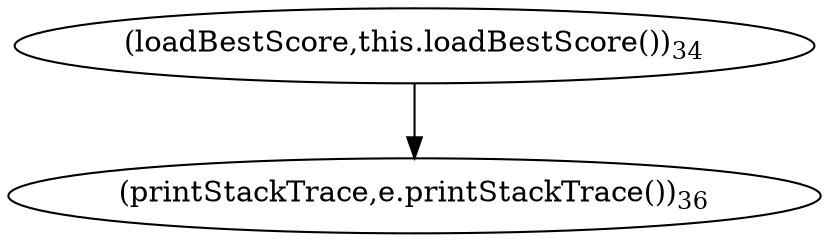 digraph "&lt;init&gt;" {  
"91" [label = <(loadBestScore,this.loadBestScore())<SUB>34</SUB>> ]
"94" [label = <(printStackTrace,e.printStackTrace())<SUB>36</SUB>> ]
  "91" -> "94" 
}
